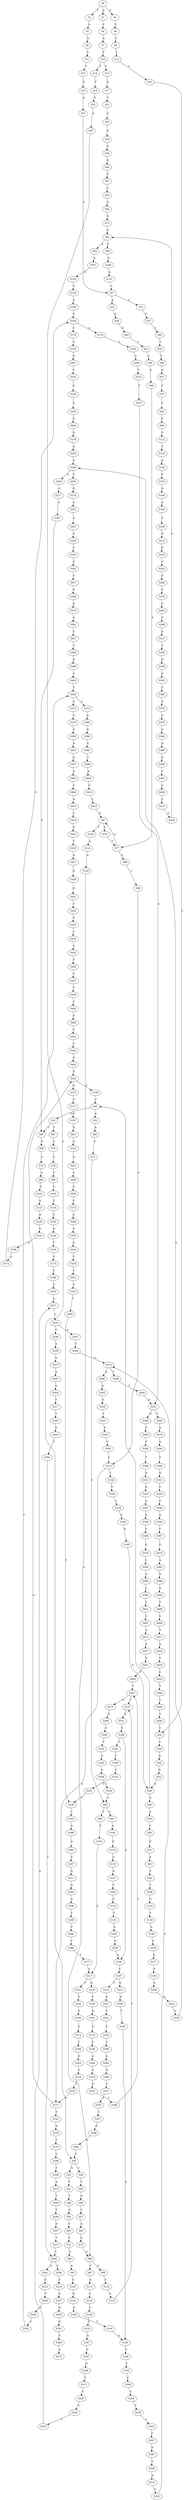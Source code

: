 strict digraph  {
	S0 -> S1 [ label = A ];
	S0 -> S2 [ label = T ];
	S0 -> S3 [ label = C ];
	S1 -> S4 [ label = C ];
	S2 -> S5 [ label = A ];
	S3 -> S6 [ label = C ];
	S4 -> S7 [ label = A ];
	S5 -> S8 [ label = G ];
	S6 -> S9 [ label = T ];
	S7 -> S10 [ label = T ];
	S8 -> S11 [ label = C ];
	S9 -> S12 [ label = T ];
	S10 -> S13 [ label = C ];
	S10 -> S14 [ label = T ];
	S11 -> S15 [ label = C ];
	S12 -> S16 [ label = T ];
	S13 -> S17 [ label = A ];
	S14 -> S18 [ label = T ];
	S15 -> S19 [ label = G ];
	S16 -> S20 [ label = C ];
	S17 -> S21 [ label = T ];
	S18 -> S22 [ label = G ];
	S19 -> S23 [ label = A ];
	S20 -> S24 [ label = C ];
	S21 -> S25 [ label = C ];
	S22 -> S26 [ label = A ];
	S23 -> S27 [ label = C ];
	S24 -> S28 [ label = G ];
	S25 -> S29 [ label = G ];
	S26 -> S30 [ label = C ];
	S27 -> S31 [ label = C ];
	S27 -> S32 [ label = A ];
	S28 -> S33 [ label = G ];
	S29 -> S34 [ label = C ];
	S30 -> S35 [ label = G ];
	S30 -> S36 [ label = C ];
	S31 -> S37 [ label = T ];
	S32 -> S38 [ label = A ];
	S33 -> S39 [ label = A ];
	S34 -> S40 [ label = G ];
	S35 -> S41 [ label = T ];
	S36 -> S42 [ label = T ];
	S37 -> S43 [ label = C ];
	S38 -> S44 [ label = G ];
	S39 -> S45 [ label = C ];
	S39 -> S46 [ label = G ];
	S40 -> S47 [ label = T ];
	S41 -> S48 [ label = T ];
	S42 -> S49 [ label = A ];
	S43 -> S50 [ label = T ];
	S44 -> S51 [ label = T ];
	S45 -> S52 [ label = G ];
	S45 -> S53 [ label = A ];
	S46 -> S54 [ label = A ];
	S47 -> S55 [ label = C ];
	S48 -> S56 [ label = A ];
	S49 -> S57 [ label = T ];
	S50 -> S58 [ label = C ];
	S51 -> S59 [ label = A ];
	S52 -> S60 [ label = C ];
	S52 -> S61 [ label = T ];
	S53 -> S62 [ label = A ];
	S54 -> S63 [ label = C ];
	S55 -> S64 [ label = C ];
	S56 -> S65 [ label = T ];
	S57 -> S66 [ label = A ];
	S58 -> S67 [ label = G ];
	S59 -> S68 [ label = G ];
	S60 -> S69 [ label = G ];
	S61 -> S70 [ label = C ];
	S62 -> S71 [ label = C ];
	S63 -> S72 [ label = G ];
	S64 -> S73 [ label = G ];
	S65 -> S74 [ label = C ];
	S66 -> S75 [ label = A ];
	S67 -> S76 [ label = T ];
	S68 -> S77 [ label = T ];
	S69 -> S78 [ label = T ];
	S70 -> S79 [ label = T ];
	S71 -> S80 [ label = C ];
	S72 -> S81 [ label = A ];
	S73 -> S82 [ label = C ];
	S74 -> S83 [ label = A ];
	S75 -> S84 [ label = G ];
	S76 -> S85 [ label = C ];
	S77 -> S86 [ label = G ];
	S77 -> S87 [ label = A ];
	S78 -> S88 [ label = A ];
	S79 -> S89 [ label = T ];
	S80 -> S90 [ label = T ];
	S80 -> S91 [ label = C ];
	S81 -> S92 [ label = C ];
	S82 -> S93 [ label = A ];
	S82 -> S94 [ label = C ];
	S83 -> S95 [ label = A ];
	S84 -> S96 [ label = G ];
	S84 -> S97 [ label = T ];
	S85 -> S98 [ label = C ];
	S86 -> S99 [ label = C ];
	S87 -> S100 [ label = T ];
	S87 -> S101 [ label = G ];
	S88 -> S102 [ label = G ];
	S89 -> S103 [ label = T ];
	S90 -> S104 [ label = T ];
	S91 -> S105 [ label = A ];
	S92 -> S106 [ label = T ];
	S93 -> S107 [ label = A ];
	S94 -> S108 [ label = G ];
	S95 -> S109 [ label = C ];
	S96 -> S110 [ label = T ];
	S97 -> S111 [ label = A ];
	S98 -> S112 [ label = C ];
	S99 -> S113 [ label = C ];
	S100 -> S114 [ label = A ];
	S101 -> S77 [ label = T ];
	S102 -> S115 [ label = A ];
	S103 -> S116 [ label = T ];
	S104 -> S117 [ label = A ];
	S105 -> S118 [ label = G ];
	S106 -> S119 [ label = G ];
	S107 -> S120 [ label = G ];
	S108 -> S121 [ label = A ];
	S109 -> S122 [ label = G ];
	S110 -> S123 [ label = C ];
	S111 -> S124 [ label = C ];
	S112 -> S125 [ label = T ];
	S113 -> S126 [ label = T ];
	S113 -> S127 [ label = G ];
	S114 -> S128 [ label = A ];
	S115 -> S129 [ label = A ];
	S116 -> S130 [ label = T ];
	S117 -> S131 [ label = C ];
	S117 -> S132 [ label = G ];
	S118 -> S133 [ label = A ];
	S119 -> S134 [ label = T ];
	S120 -> S135 [ label = G ];
	S121 -> S27 [ label = C ];
	S122 -> S136 [ label = G ];
	S123 -> S137 [ label = T ];
	S124 -> S138 [ label = C ];
	S125 -> S139 [ label = A ];
	S126 -> S140 [ label = C ];
	S127 -> S141 [ label = T ];
	S127 -> S142 [ label = G ];
	S128 -> S84 [ label = G ];
	S129 -> S143 [ label = G ];
	S130 -> S144 [ label = G ];
	S131 -> S145 [ label = G ];
	S132 -> S146 [ label = C ];
	S133 -> S147 [ label = A ];
	S134 -> S148 [ label = G ];
	S135 -> S149 [ label = A ];
	S136 -> S150 [ label = T ];
	S137 -> S151 [ label = A ];
	S138 -> S152 [ label = C ];
	S139 -> S153 [ label = C ];
	S140 -> S154 [ label = C ];
	S141 -> S155 [ label = G ];
	S142 -> S156 [ label = A ];
	S142 -> S157 [ label = G ];
	S143 -> S158 [ label = G ];
	S144 -> S159 [ label = T ];
	S145 -> S160 [ label = G ];
	S146 -> S161 [ label = G ];
	S147 -> S162 [ label = T ];
	S148 -> S163 [ label = A ];
	S149 -> S164 [ label = G ];
	S150 -> S165 [ label = A ];
	S151 -> S166 [ label = G ];
	S152 -> S167 [ label = G ];
	S153 -> S168 [ label = G ];
	S154 -> S169 [ label = G ];
	S155 -> S170 [ label = T ];
	S156 -> S45 [ label = C ];
	S157 -> S171 [ label = C ];
	S158 -> S172 [ label = A ];
	S159 -> S173 [ label = C ];
	S160 -> S174 [ label = G ];
	S161 -> S175 [ label = A ];
	S162 -> S176 [ label = C ];
	S163 -> S177 [ label = G ];
	S164 -> S178 [ label = C ];
	S164 -> S179 [ label = A ];
	S165 -> S180 [ label = C ];
	S166 -> S181 [ label = C ];
	S166 -> S182 [ label = A ];
	S167 -> S183 [ label = G ];
	S168 -> S184 [ label = C ];
	S169 -> S185 [ label = G ];
	S170 -> S186 [ label = C ];
	S171 -> S187 [ label = G ];
	S172 -> S164 [ label = G ];
	S173 -> S188 [ label = C ];
	S174 -> S189 [ label = T ];
	S175 -> S190 [ label = C ];
	S176 -> S191 [ label = T ];
	S177 -> S192 [ label = A ];
	S178 -> S193 [ label = G ];
	S179 -> S194 [ label = T ];
	S180 -> S195 [ label = T ];
	S181 -> S196 [ label = T ];
	S182 -> S197 [ label = C ];
	S183 -> S198 [ label = G ];
	S184 -> S199 [ label = C ];
	S185 -> S39 [ label = A ];
	S186 -> S200 [ label = T ];
	S187 -> S201 [ label = G ];
	S188 -> S202 [ label = T ];
	S189 -> S203 [ label = G ];
	S190 -> S204 [ label = A ];
	S191 -> S205 [ label = A ];
	S192 -> S206 [ label = G ];
	S193 -> S207 [ label = G ];
	S194 -> S208 [ label = G ];
	S195 -> S209 [ label = C ];
	S196 -> S210 [ label = C ];
	S197 -> S211 [ label = G ];
	S197 -> S212 [ label = T ];
	S198 -> S213 [ label = T ];
	S199 -> S214 [ label = G ];
	S200 -> S215 [ label = A ];
	S201 -> S216 [ label = A ];
	S202 -> S217 [ label = A ];
	S203 -> S218 [ label = C ];
	S204 -> S219 [ label = G ];
	S205 -> S220 [ label = G ];
	S206 -> S221 [ label = A ];
	S207 -> S222 [ label = C ];
	S208 -> S223 [ label = T ];
	S209 -> S224 [ label = C ];
	S210 -> S225 [ label = T ];
	S211 -> S226 [ label = G ];
	S212 -> S227 [ label = A ];
	S213 -> S228 [ label = C ];
	S214 -> S229 [ label = G ];
	S215 -> S230 [ label = T ];
	S216 -> S231 [ label = G ];
	S217 -> S232 [ label = C ];
	S218 -> S233 [ label = C ];
	S219 -> S234 [ label = G ];
	S220 -> S182 [ label = A ];
	S221 -> S235 [ label = G ];
	S222 -> S236 [ label = G ];
	S223 -> S237 [ label = T ];
	S224 -> S238 [ label = T ];
	S225 -> S239 [ label = T ];
	S226 -> S240 [ label = T ];
	S227 -> S241 [ label = C ];
	S228 -> S242 [ label = C ];
	S229 -> S243 [ label = C ];
	S230 -> S244 [ label = T ];
	S231 -> S245 [ label = C ];
	S232 -> S246 [ label = T ];
	S232 -> S247 [ label = A ];
	S233 -> S127 [ label = G ];
	S234 -> S248 [ label = T ];
	S235 -> S249 [ label = G ];
	S236 -> S250 [ label = A ];
	S237 -> S251 [ label = A ];
	S238 -> S252 [ label = T ];
	S239 -> S253 [ label = C ];
	S240 -> S165 [ label = A ];
	S241 -> S254 [ label = T ];
	S242 -> S255 [ label = T ];
	S243 -> S256 [ label = C ];
	S244 -> S257 [ label = G ];
	S245 -> S258 [ label = C ];
	S246 -> S259 [ label = A ];
	S247 -> S260 [ label = T ];
	S248 -> S261 [ label = C ];
	S249 -> S262 [ label = C ];
	S249 -> S263 [ label = A ];
	S250 -> S264 [ label = G ];
	S251 -> S265 [ label = T ];
	S251 -> S266 [ label = G ];
	S252 -> S267 [ label = T ];
	S253 -> S268 [ label = G ];
	S254 -> S269 [ label = C ];
	S255 -> S217 [ label = A ];
	S256 -> S270 [ label = C ];
	S257 -> S271 [ label = T ];
	S258 -> S272 [ label = C ];
	S259 -> S273 [ label = G ];
	S260 -> S274 [ label = G ];
	S261 -> S275 [ label = G ];
	S261 -> S137 [ label = T ];
	S262 -> S276 [ label = G ];
	S263 -> S277 [ label = C ];
	S264 -> S278 [ label = A ];
	S265 -> S279 [ label = A ];
	S266 -> S280 [ label = T ];
	S267 -> S281 [ label = A ];
	S268 -> S282 [ label = A ];
	S269 -> S283 [ label = A ];
	S270 -> S284 [ label = C ];
	S271 -> S285 [ label = T ];
	S272 -> S286 [ label = C ];
	S273 -> S287 [ label = A ];
	S274 -> S288 [ label = T ];
	S274 -> S289 [ label = A ];
	S275 -> S290 [ label = A ];
	S276 -> S291 [ label = C ];
	S277 -> S292 [ label = G ];
	S278 -> S293 [ label = G ];
	S279 -> S294 [ label = A ];
	S280 -> S295 [ label = C ];
	S281 -> S296 [ label = C ];
	S282 -> S297 [ label = C ];
	S283 -> S298 [ label = G ];
	S284 -> S299 [ label = T ];
	S285 -> S300 [ label = C ];
	S285 -> S301 [ label = G ];
	S286 -> S302 [ label = C ];
	S287 -> S303 [ label = A ];
	S288 -> S304 [ label = T ];
	S289 -> S305 [ label = A ];
	S290 -> S306 [ label = A ];
	S291 -> S307 [ label = A ];
	S292 -> S60 [ label = C ];
	S293 -> S249 [ label = G ];
	S294 -> S308 [ label = T ];
	S295 -> S309 [ label = T ];
	S296 -> S310 [ label = A ];
	S297 -> S311 [ label = G ];
	S298 -> S312 [ label = T ];
	S299 -> S313 [ label = C ];
	S300 -> S314 [ label = A ];
	S301 -> S315 [ label = C ];
	S302 -> S316 [ label = G ];
	S303 -> S317 [ label = T ];
	S304 -> S251 [ label = A ];
	S305 -> S318 [ label = G ];
	S306 -> S319 [ label = C ];
	S307 -> S320 [ label = G ];
	S308 -> S321 [ label = G ];
	S309 -> S322 [ label = G ];
	S310 -> S323 [ label = T ];
	S311 -> S324 [ label = G ];
	S312 -> S325 [ label = T ];
	S313 -> S326 [ label = T ];
	S314 -> S327 [ label = G ];
	S315 -> S328 [ label = T ];
	S316 -> S329 [ label = C ];
	S317 -> S330 [ label = T ];
	S318 -> S331 [ label = T ];
	S319 -> S332 [ label = A ];
	S320 -> S333 [ label = C ];
	S321 -> S334 [ label = C ];
	S322 -> S335 [ label = A ];
	S323 -> S274 [ label = G ];
	S324 -> S336 [ label = A ];
	S325 -> S337 [ label = T ];
	S326 -> S338 [ label = G ];
	S327 -> S339 [ label = G ];
	S328 -> S340 [ label = G ];
	S329 -> S341 [ label = T ];
	S330 -> S342 [ label = G ];
	S331 -> S343 [ label = G ];
	S332 -> S344 [ label = A ];
	S333 -> S345 [ label = G ];
	S334 -> S346 [ label = C ];
	S335 -> S347 [ label = A ];
	S336 -> S348 [ label = C ];
	S337 -> S349 [ label = G ];
	S338 -> S350 [ label = C ];
	S339 -> S351 [ label = G ];
	S340 -> S352 [ label = C ];
	S341 -> S353 [ label = C ];
	S342 -> S354 [ label = T ];
	S343 -> S355 [ label = C ];
	S344 -> S356 [ label = C ];
	S345 -> S357 [ label = C ];
	S346 -> S358 [ label = A ];
	S347 -> S359 [ label = A ];
	S348 -> S360 [ label = C ];
	S349 -> S361 [ label = A ];
	S350 -> S362 [ label = C ];
	S351 -> S363 [ label = T ];
	S352 -> S364 [ label = T ];
	S353 -> S365 [ label = T ];
	S354 -> S285 [ label = T ];
	S355 -> S113 [ label = C ];
	S356 -> S80 [ label = C ];
	S357 -> S366 [ label = G ];
	S358 -> S367 [ label = C ];
	S359 -> S368 [ label = C ];
	S360 -> S369 [ label = T ];
	S361 -> S30 [ label = C ];
	S362 -> S370 [ label = A ];
	S363 -> S371 [ label = A ];
	S364 -> S372 [ label = A ];
	S364 -> S373 [ label = C ];
	S365 -> S239 [ label = T ];
	S366 -> S374 [ label = A ];
	S367 -> S375 [ label = G ];
	S368 -> S376 [ label = G ];
	S369 -> S377 [ label = T ];
	S370 -> S378 [ label = T ];
	S372 -> S379 [ label = C ];
	S373 -> S380 [ label = G ];
	S374 -> S381 [ label = G ];
	S375 -> S382 [ label = A ];
	S376 -> S383 [ label = C ];
	S377 -> S117 [ label = A ];
	S378 -> S384 [ label = C ];
	S379 -> S385 [ label = G ];
	S380 -> S386 [ label = G ];
	S381 -> S387 [ label = C ];
	S382 -> S388 [ label = G ];
	S383 -> S389 [ label = G ];
	S384 -> S390 [ label = G ];
	S385 -> S391 [ label = A ];
	S386 -> S392 [ label = G ];
	S387 -> S393 [ label = T ];
	S388 -> S394 [ label = G ];
	S389 -> S395 [ label = C ];
	S390 -> S396 [ label = G ];
	S391 -> S397 [ label = G ];
	S392 -> S398 [ label = T ];
	S393 -> S399 [ label = G ];
	S394 -> S400 [ label = T ];
	S395 -> S401 [ label = T ];
	S396 -> S402 [ label = T ];
	S397 -> S403 [ label = A ];
	S398 -> S404 [ label = A ];
	S399 -> S405 [ label = C ];
	S400 -> S406 [ label = G ];
	S401 -> S407 [ label = C ];
	S402 -> S408 [ label = C ];
	S403 -> S409 [ label = C ];
	S404 -> S410 [ label = G ];
	S405 -> S364 [ label = T ];
	S406 -> S411 [ label = T ];
	S407 -> S412 [ label = A ];
	S408 -> S413 [ label = C ];
	S409 -> S414 [ label = A ];
	S410 -> S415 [ label = T ];
	S411 -> S416 [ label = A ];
	S412 -> S417 [ label = G ];
	S413 -> S418 [ label = G ];
	S414 -> S419 [ label = C ];
	S415 -> S87 [ label = A ];
	S416 -> S420 [ label = C ];
	S417 -> S421 [ label = G ];
	S418 -> S82 [ label = C ];
	S419 -> S422 [ label = G ];
	S420 -> S423 [ label = C ];
	S421 -> S424 [ label = T ];
	S422 -> S425 [ label = C ];
	S423 -> S426 [ label = T ];
	S424 -> S261 [ label = C ];
	S425 -> S427 [ label = A ];
	S426 -> S428 [ label = T ];
	S427 -> S429 [ label = G ];
	S428 -> S430 [ label = T ];
	S429 -> S431 [ label = G ];
	S430 -> S20 [ label = C ];
	S431 -> S432 [ label = T ];
	S432 -> S433 [ label = G ];
	S433 -> S434 [ label = C ];
	S434 -> S435 [ label = A ];
	S435 -> S436 [ label = T ];
	S436 -> S437 [ label = C ];
	S437 -> S438 [ label = T ];
	S438 -> S439 [ label = T ];
	S439 -> S440 [ label = G ];
	S440 -> S441 [ label = C ];
	S441 -> S442 [ label = C ];
	S442 -> S443 [ label = G ];
	S443 -> S142 [ label = G ];
}

